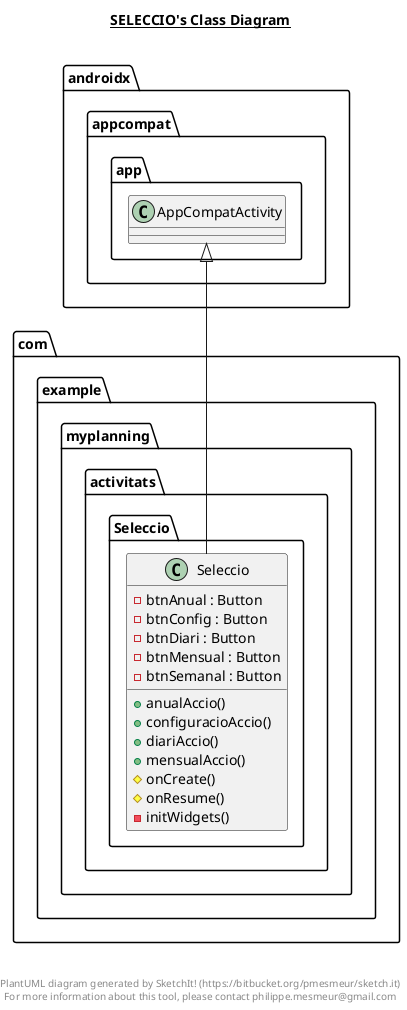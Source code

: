 @startuml

title __SELECCIO's Class Diagram__\n

  namespace com.example.myplanning {
    namespace activitats {
      namespace Seleccio {
        class com.example.myplanning.activitats.Seleccio.Seleccio {
            - btnAnual : Button
            - btnConfig : Button
            - btnDiari : Button
            - btnMensual : Button
            - btnSemanal : Button
            + anualAccio()
            + configuracioAccio()
            + diariAccio()
            + mensualAccio()
            # onCreate()
            # onResume()
            - initWidgets()
        }
      }
    }
  }
  

  com.example.myplanning.activitats.Seleccio.Seleccio -up-|> androidx.appcompat.app.AppCompatActivity


right footer


PlantUML diagram generated by SketchIt! (https://bitbucket.org/pmesmeur/sketch.it)
For more information about this tool, please contact philippe.mesmeur@gmail.com
endfooter

@enduml
